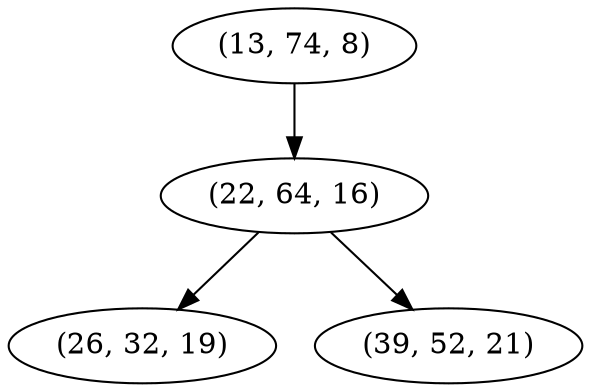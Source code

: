 digraph tree {
    "(13, 74, 8)";
    "(22, 64, 16)";
    "(26, 32, 19)";
    "(39, 52, 21)";
    "(13, 74, 8)" -> "(22, 64, 16)";
    "(22, 64, 16)" -> "(26, 32, 19)";
    "(22, 64, 16)" -> "(39, 52, 21)";
}

